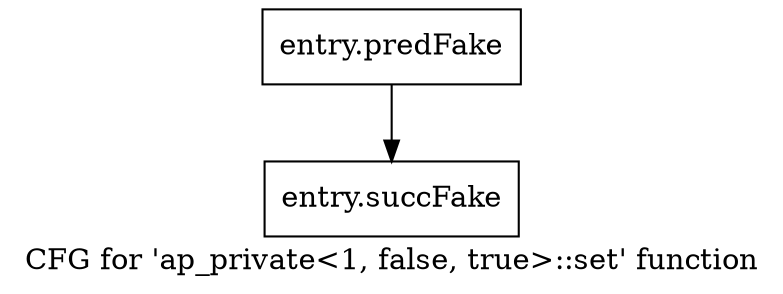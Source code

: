 digraph "CFG for 'ap_private\<1, false, true\>::set' function" {
	label="CFG for 'ap_private\<1, false, true\>::set' function";

	Node0x3b1bc10 [shape=record,filename="",linenumber="",label="{entry.predFake}"];
	Node0x3b1bc10 -> Node0x3aa94c0[ callList="" memoryops="" filename="/tools/Xilinx/Vitis_HLS/2022.1/include/etc/ap_private.h" execusionnum="0"];
	Node0x3aa94c0 [shape=record,filename="/tools/Xilinx/Vitis_HLS/2022.1/include/etc/ap_private.h",linenumber="2242",label="{entry.succFake}"];
}
